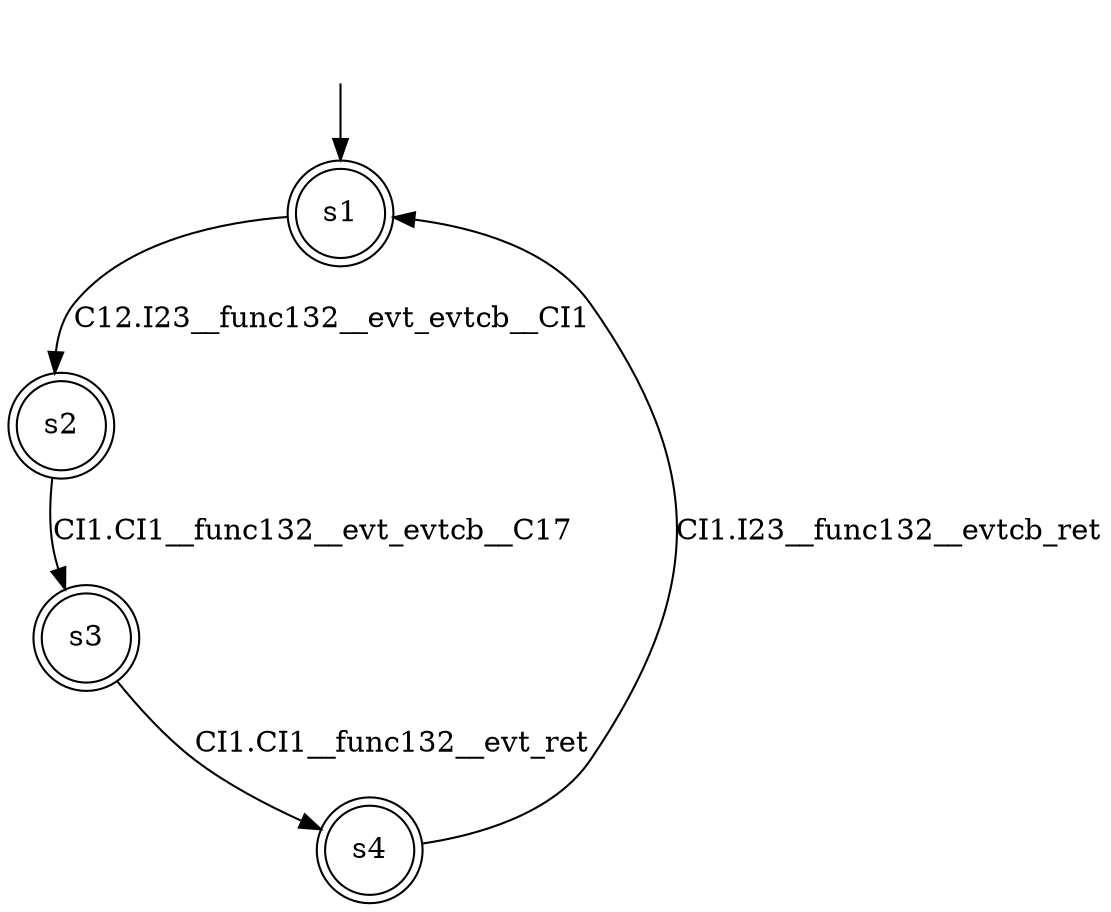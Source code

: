 digraph automaton {
	1 [label=<s1> shape="doublecircle"];
	2 [label=<s2> shape="doublecircle"];
	3 [label=<s3> shape="doublecircle"];
	4 [label=<s4> shape="doublecircle"];
	__init1 [label=<> shape="none"];
	__init1 -> 1;
	1 -> 2 [label=<C12.I23__func132__evt_evtcb__CI1> id="1-0-2"];
	2 -> 3 [label=<CI1.CI1__func132__evt_evtcb__C17> id="2-0-3"];
	3 -> 4 [label=<CI1.CI1__func132__evt_ret> id="3-0-4"];
	4 -> 1 [label=<CI1.I23__func132__evtcb_ret> id="4-0-1"];
}

